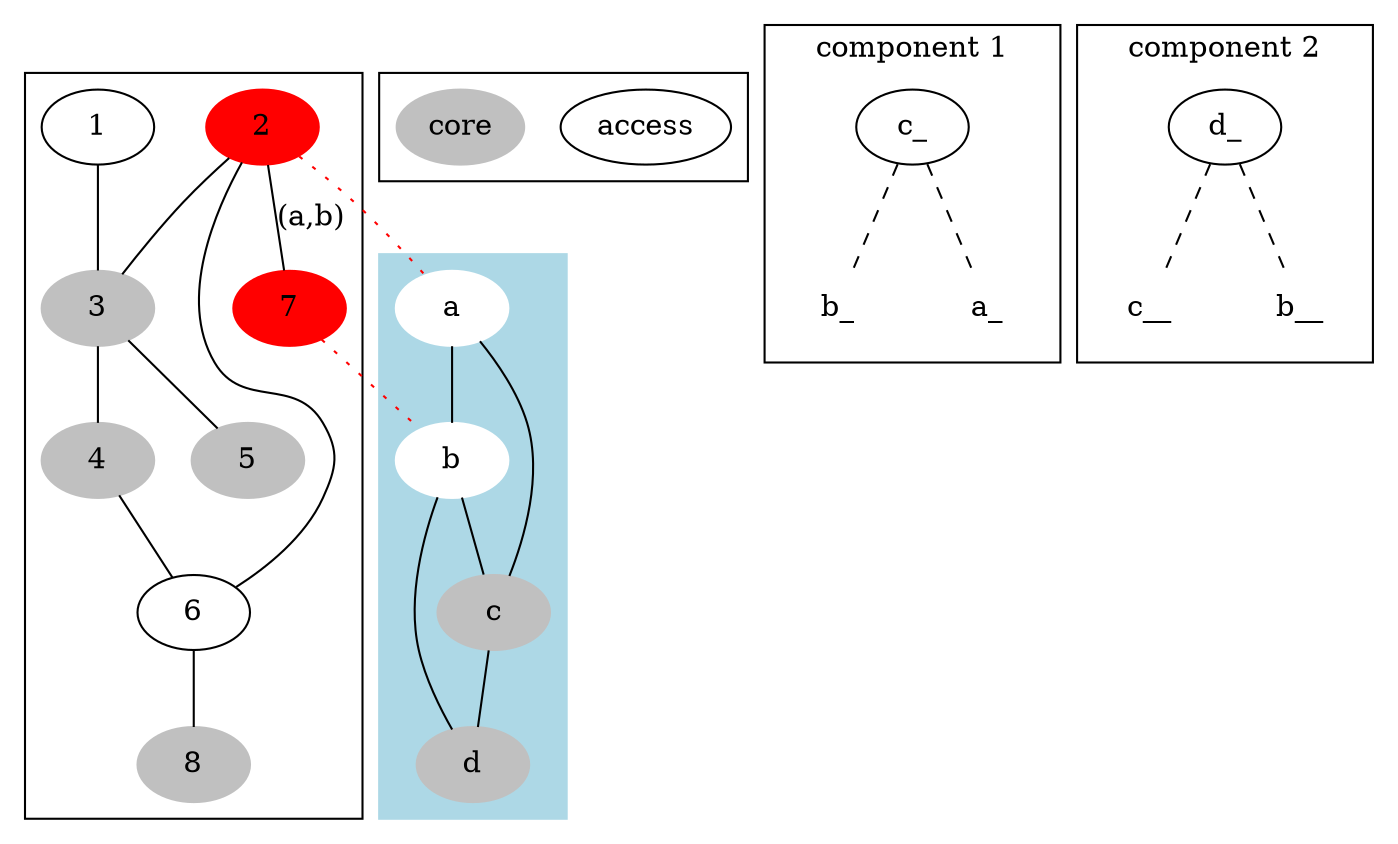 Graph {
  subgraph cluster_s {
    node [color=black]
    1; 6;
    node [style=filled,color=red]
    2; 7;
    node [style=filled,color=grey]
    3; 4; 5; 8;
  }

  subgraph cluster_v {
    style=filled;
    color=lightblue;
    node [style=filled, color=white]
    a; b;
    node [style=filled, color=grey]
    c; d;
  }
    1 -- 3
    2 -- 3
    2 -- 6
    2 -- 7 [ label= "(a,b)"]
    3 -- 4
    3 -- 5
    4 -- 6
    6 -- 8
  a -- b
  a -- c
  b -- c
  b -- d
  c -- d

  edge [style=dotted, color=red]
  2 -- a
  7 -- b

  edge [style=dashed, color=black]
  subgraph cluster_legenda {
    node [color=black] access;
    node [style=filled, color=grey] core;
  }

  subgraph cluster_c1 {
    label = "component 1"
    c_;
    node [color=white]
    b_; a_;
    
    c_ -- a_
    c_ -- b_
  }

  subgraph cluster_c2 {
    label = "component 2"
    d_;
    node [color=white]
    c__; b__;

    d_ -- c__;
    d_ -- b__;
  }
}
